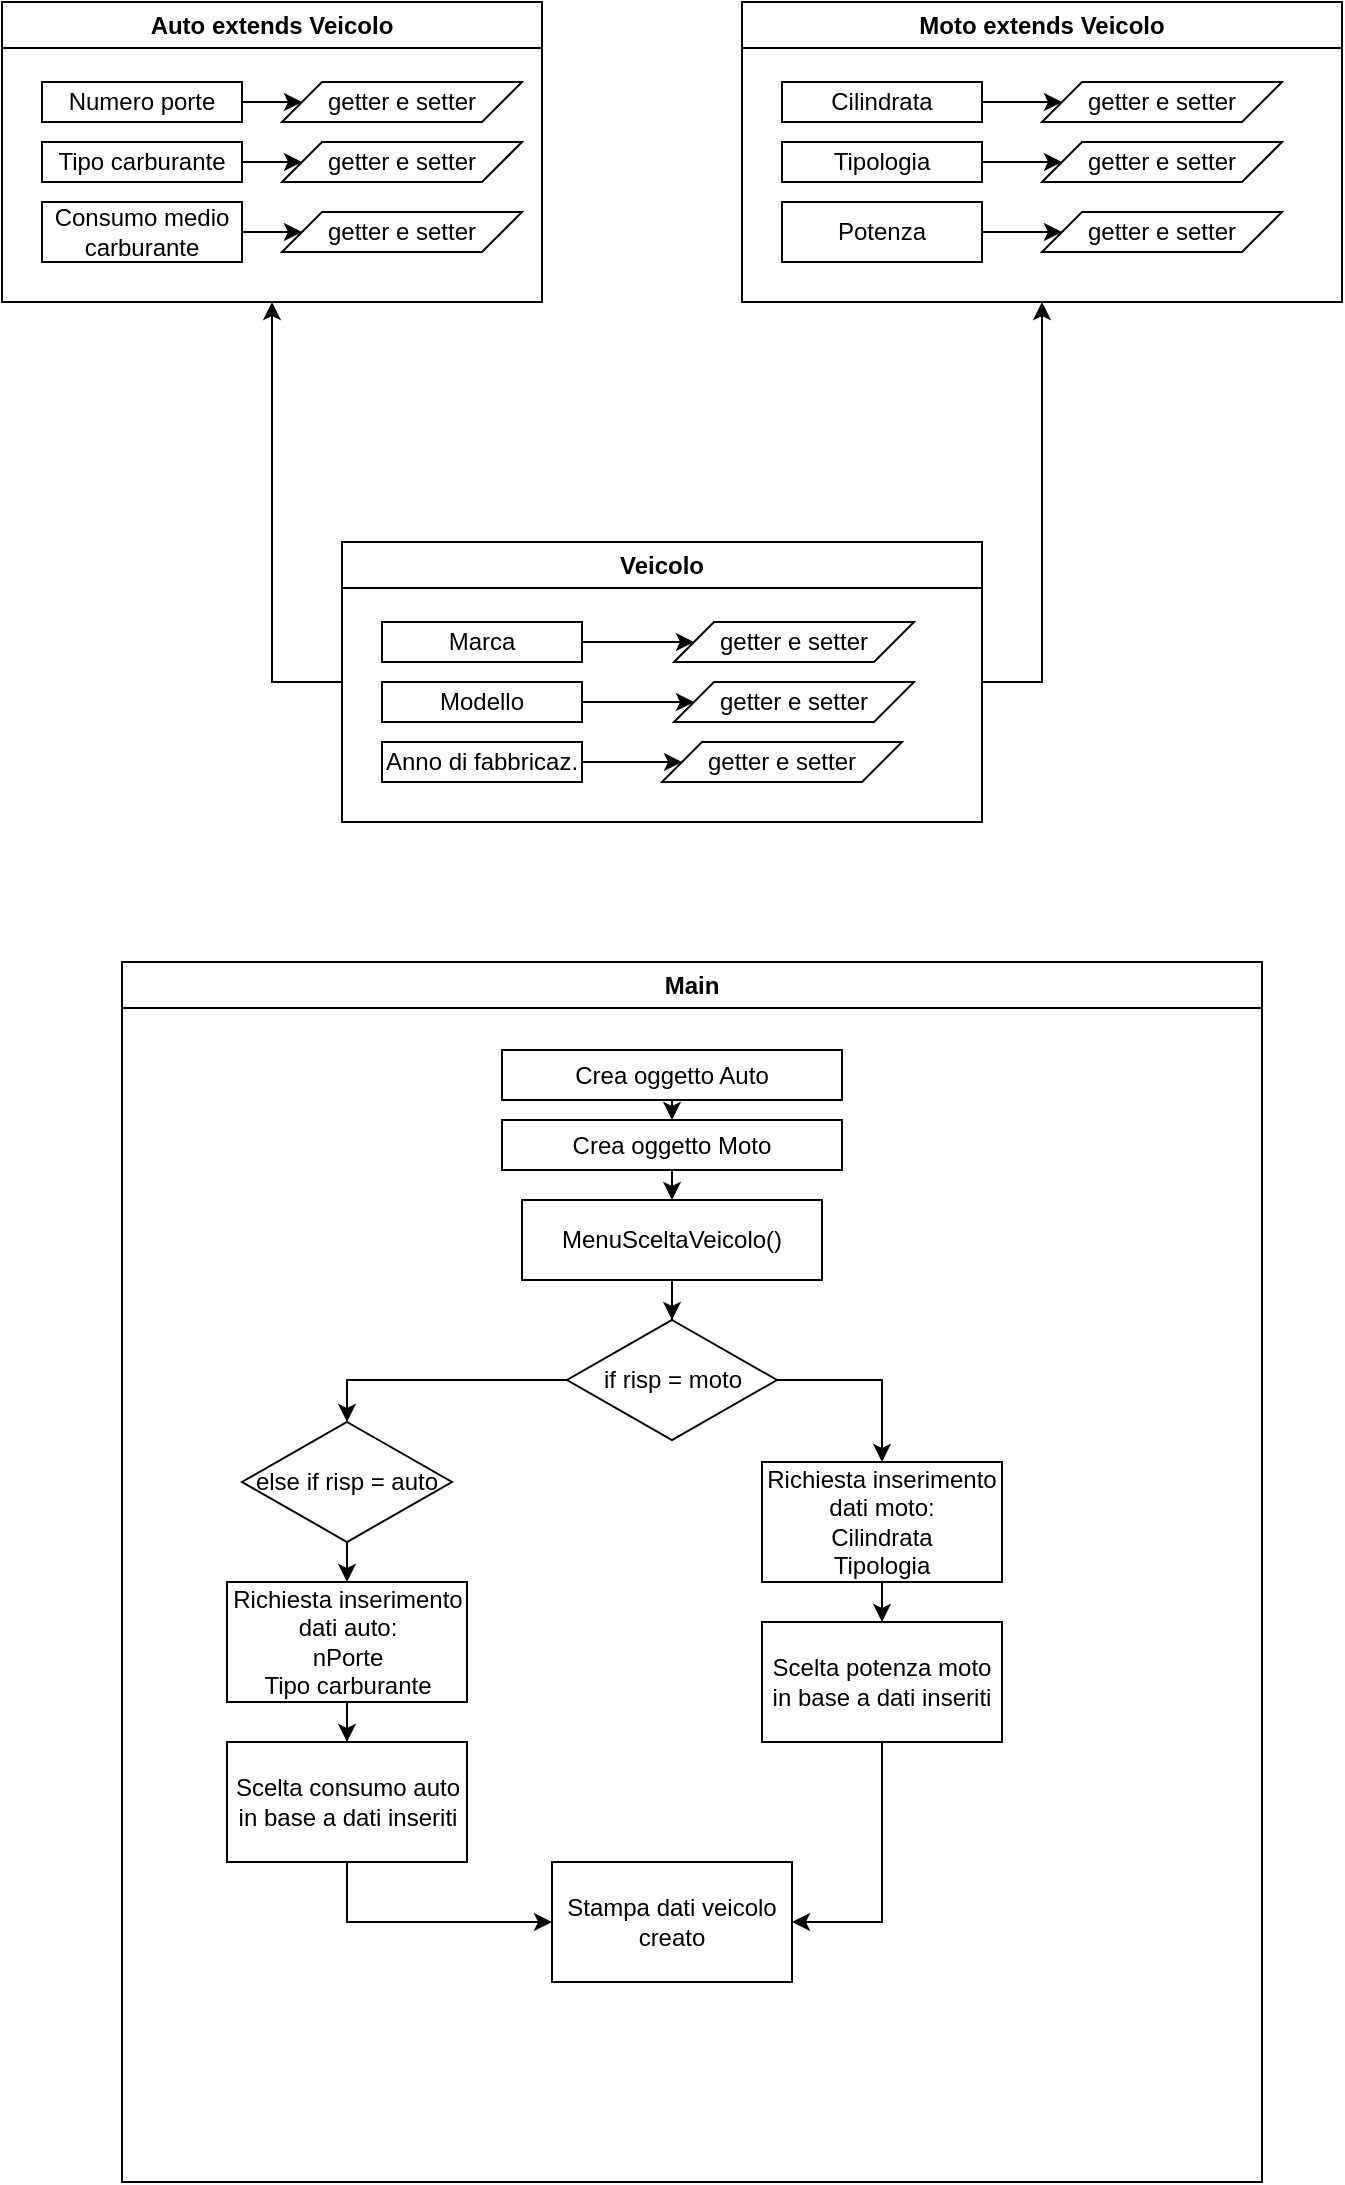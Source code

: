 <mxfile version="21.0.2" type="github">
  <diagram name="Pagina-1" id="-_xDtc-30IJHT-tmNGGi">
    <mxGraphModel dx="1990" dy="1083" grid="1" gridSize="10" guides="1" tooltips="1" connect="1" arrows="1" fold="1" page="1" pageScale="1" pageWidth="827" pageHeight="1169" math="0" shadow="0">
      <root>
        <mxCell id="0" />
        <mxCell id="1" parent="0" />
        <mxCell id="dY_iE4NOw3wJJkVH9V40-45" style="edgeStyle=orthogonalEdgeStyle;rounded=0;orthogonalLoop=1;jettySize=auto;html=1;exitX=0;exitY=0.5;exitDx=0;exitDy=0;entryX=0.5;entryY=1;entryDx=0;entryDy=0;" edge="1" parent="1" source="dY_iE4NOw3wJJkVH9V40-1" target="dY_iE4NOw3wJJkVH9V40-8">
          <mxGeometry relative="1" as="geometry" />
        </mxCell>
        <mxCell id="dY_iE4NOw3wJJkVH9V40-46" style="edgeStyle=orthogonalEdgeStyle;rounded=0;orthogonalLoop=1;jettySize=auto;html=1;exitX=1;exitY=0.5;exitDx=0;exitDy=0;entryX=0.5;entryY=1;entryDx=0;entryDy=0;" edge="1" parent="1" source="dY_iE4NOw3wJJkVH9V40-1" target="dY_iE4NOw3wJJkVH9V40-17">
          <mxGeometry relative="1" as="geometry" />
        </mxCell>
        <mxCell id="dY_iE4NOw3wJJkVH9V40-1" value="Veicolo" style="swimlane;whiteSpace=wrap;html=1;" vertex="1" parent="1">
          <mxGeometry x="220" y="320" width="320" height="140" as="geometry" />
        </mxCell>
        <mxCell id="dY_iE4NOw3wJJkVH9V40-39" style="edgeStyle=orthogonalEdgeStyle;rounded=0;orthogonalLoop=1;jettySize=auto;html=1;exitX=1;exitY=0.5;exitDx=0;exitDy=0;entryX=0;entryY=0.5;entryDx=0;entryDy=0;" edge="1" parent="dY_iE4NOw3wJJkVH9V40-1" source="dY_iE4NOw3wJJkVH9V40-3" target="dY_iE4NOw3wJJkVH9V40-38">
          <mxGeometry relative="1" as="geometry" />
        </mxCell>
        <mxCell id="dY_iE4NOw3wJJkVH9V40-3" value="Marca" style="rounded=0;whiteSpace=wrap;html=1;" vertex="1" parent="dY_iE4NOw3wJJkVH9V40-1">
          <mxGeometry x="20" y="40" width="100" height="20" as="geometry" />
        </mxCell>
        <mxCell id="dY_iE4NOw3wJJkVH9V40-42" style="edgeStyle=orthogonalEdgeStyle;rounded=0;orthogonalLoop=1;jettySize=auto;html=1;exitX=1;exitY=0.5;exitDx=0;exitDy=0;entryX=0;entryY=0.5;entryDx=0;entryDy=0;" edge="1" parent="dY_iE4NOw3wJJkVH9V40-1" source="dY_iE4NOw3wJJkVH9V40-5" target="dY_iE4NOw3wJJkVH9V40-41">
          <mxGeometry relative="1" as="geometry" />
        </mxCell>
        <mxCell id="dY_iE4NOw3wJJkVH9V40-5" value="Modello" style="rounded=0;whiteSpace=wrap;html=1;" vertex="1" parent="dY_iE4NOw3wJJkVH9V40-1">
          <mxGeometry x="20" y="70" width="100" height="20" as="geometry" />
        </mxCell>
        <mxCell id="dY_iE4NOw3wJJkVH9V40-44" style="edgeStyle=orthogonalEdgeStyle;rounded=0;orthogonalLoop=1;jettySize=auto;html=1;exitX=1;exitY=0.5;exitDx=0;exitDy=0;entryX=0;entryY=0.5;entryDx=0;entryDy=0;" edge="1" parent="dY_iE4NOw3wJJkVH9V40-1" source="dY_iE4NOw3wJJkVH9V40-6" target="dY_iE4NOw3wJJkVH9V40-43">
          <mxGeometry relative="1" as="geometry" />
        </mxCell>
        <mxCell id="dY_iE4NOw3wJJkVH9V40-6" value="Anno di fabbricaz." style="rounded=0;whiteSpace=wrap;html=1;" vertex="1" parent="dY_iE4NOw3wJJkVH9V40-1">
          <mxGeometry x="20" y="100" width="100" height="20" as="geometry" />
        </mxCell>
        <mxCell id="dY_iE4NOw3wJJkVH9V40-38" value="getter e setter" style="shape=parallelogram;perimeter=parallelogramPerimeter;whiteSpace=wrap;html=1;fixedSize=1;" vertex="1" parent="dY_iE4NOw3wJJkVH9V40-1">
          <mxGeometry x="166" y="40" width="120" height="20" as="geometry" />
        </mxCell>
        <mxCell id="dY_iE4NOw3wJJkVH9V40-41" value="getter e setter" style="shape=parallelogram;perimeter=parallelogramPerimeter;whiteSpace=wrap;html=1;fixedSize=1;" vertex="1" parent="dY_iE4NOw3wJJkVH9V40-1">
          <mxGeometry x="166" y="70" width="120" height="20" as="geometry" />
        </mxCell>
        <mxCell id="dY_iE4NOw3wJJkVH9V40-43" value="getter e setter" style="shape=parallelogram;perimeter=parallelogramPerimeter;whiteSpace=wrap;html=1;fixedSize=1;" vertex="1" parent="dY_iE4NOw3wJJkVH9V40-1">
          <mxGeometry x="160" y="100" width="120" height="20" as="geometry" />
        </mxCell>
        <mxCell id="dY_iE4NOw3wJJkVH9V40-8" value="Auto extends Veicolo" style="swimlane;whiteSpace=wrap;html=1;" vertex="1" parent="1">
          <mxGeometry x="50" y="50" width="270" height="150" as="geometry" />
        </mxCell>
        <mxCell id="dY_iE4NOw3wJJkVH9V40-25" style="edgeStyle=orthogonalEdgeStyle;rounded=0;orthogonalLoop=1;jettySize=auto;html=1;exitX=1;exitY=0.5;exitDx=0;exitDy=0;entryX=0;entryY=0.5;entryDx=0;entryDy=0;" edge="1" parent="dY_iE4NOw3wJJkVH9V40-8" source="dY_iE4NOw3wJJkVH9V40-14" target="dY_iE4NOw3wJJkVH9V40-24">
          <mxGeometry relative="1" as="geometry" />
        </mxCell>
        <mxCell id="dY_iE4NOw3wJJkVH9V40-14" value="Numero porte" style="rounded=0;whiteSpace=wrap;html=1;" vertex="1" parent="dY_iE4NOw3wJJkVH9V40-8">
          <mxGeometry x="20" y="40" width="100" height="20" as="geometry" />
        </mxCell>
        <mxCell id="dY_iE4NOw3wJJkVH9V40-28" style="edgeStyle=orthogonalEdgeStyle;rounded=0;orthogonalLoop=1;jettySize=auto;html=1;exitX=1;exitY=0.5;exitDx=0;exitDy=0;entryX=0;entryY=0.5;entryDx=0;entryDy=0;" edge="1" parent="dY_iE4NOw3wJJkVH9V40-8" source="dY_iE4NOw3wJJkVH9V40-15" target="dY_iE4NOw3wJJkVH9V40-26">
          <mxGeometry relative="1" as="geometry" />
        </mxCell>
        <mxCell id="dY_iE4NOw3wJJkVH9V40-15" value="Tipo carburante" style="rounded=0;whiteSpace=wrap;html=1;" vertex="1" parent="dY_iE4NOw3wJJkVH9V40-8">
          <mxGeometry x="20" y="70" width="100" height="20" as="geometry" />
        </mxCell>
        <mxCell id="dY_iE4NOw3wJJkVH9V40-31" style="edgeStyle=orthogonalEdgeStyle;rounded=0;orthogonalLoop=1;jettySize=auto;html=1;exitX=1;exitY=0.5;exitDx=0;exitDy=0;entryX=0;entryY=0.5;entryDx=0;entryDy=0;" edge="1" parent="dY_iE4NOw3wJJkVH9V40-8" source="dY_iE4NOw3wJJkVH9V40-16" target="dY_iE4NOw3wJJkVH9V40-27">
          <mxGeometry relative="1" as="geometry" />
        </mxCell>
        <mxCell id="dY_iE4NOw3wJJkVH9V40-16" value="Consumo medio carburante" style="rounded=0;whiteSpace=wrap;html=1;" vertex="1" parent="dY_iE4NOw3wJJkVH9V40-8">
          <mxGeometry x="20" y="100" width="100" height="30" as="geometry" />
        </mxCell>
        <mxCell id="dY_iE4NOw3wJJkVH9V40-24" value="getter e setter" style="shape=parallelogram;perimeter=parallelogramPerimeter;whiteSpace=wrap;html=1;fixedSize=1;" vertex="1" parent="dY_iE4NOw3wJJkVH9V40-8">
          <mxGeometry x="140" y="40" width="120" height="20" as="geometry" />
        </mxCell>
        <mxCell id="dY_iE4NOw3wJJkVH9V40-26" value="getter e setter" style="shape=parallelogram;perimeter=parallelogramPerimeter;whiteSpace=wrap;html=1;fixedSize=1;" vertex="1" parent="dY_iE4NOw3wJJkVH9V40-8">
          <mxGeometry x="140" y="70" width="120" height="20" as="geometry" />
        </mxCell>
        <mxCell id="dY_iE4NOw3wJJkVH9V40-27" value="getter e setter" style="shape=parallelogram;perimeter=parallelogramPerimeter;whiteSpace=wrap;html=1;fixedSize=1;" vertex="1" parent="dY_iE4NOw3wJJkVH9V40-8">
          <mxGeometry x="140" y="105" width="120" height="20" as="geometry" />
        </mxCell>
        <mxCell id="dY_iE4NOw3wJJkVH9V40-17" value="Moto extends Veicolo" style="swimlane;whiteSpace=wrap;html=1;" vertex="1" parent="1">
          <mxGeometry x="420" y="50" width="300" height="150" as="geometry" />
        </mxCell>
        <mxCell id="dY_iE4NOw3wJJkVH9V40-35" style="edgeStyle=orthogonalEdgeStyle;rounded=0;orthogonalLoop=1;jettySize=auto;html=1;exitX=1;exitY=0.5;exitDx=0;exitDy=0;entryX=0;entryY=0.5;entryDx=0;entryDy=0;" edge="1" parent="dY_iE4NOw3wJJkVH9V40-17" source="dY_iE4NOw3wJJkVH9V40-18" target="dY_iE4NOw3wJJkVH9V40-32">
          <mxGeometry relative="1" as="geometry" />
        </mxCell>
        <mxCell id="dY_iE4NOw3wJJkVH9V40-18" value="Cilindrata" style="rounded=0;whiteSpace=wrap;html=1;" vertex="1" parent="dY_iE4NOw3wJJkVH9V40-17">
          <mxGeometry x="20" y="40" width="100" height="20" as="geometry" />
        </mxCell>
        <mxCell id="dY_iE4NOw3wJJkVH9V40-36" style="edgeStyle=orthogonalEdgeStyle;rounded=0;orthogonalLoop=1;jettySize=auto;html=1;exitX=1;exitY=0.5;exitDx=0;exitDy=0;entryX=0;entryY=0.5;entryDx=0;entryDy=0;" edge="1" parent="dY_iE4NOw3wJJkVH9V40-17" source="dY_iE4NOw3wJJkVH9V40-19" target="dY_iE4NOw3wJJkVH9V40-33">
          <mxGeometry relative="1" as="geometry" />
        </mxCell>
        <mxCell id="dY_iE4NOw3wJJkVH9V40-19" value="Tipologia" style="rounded=0;whiteSpace=wrap;html=1;" vertex="1" parent="dY_iE4NOw3wJJkVH9V40-17">
          <mxGeometry x="20" y="70" width="100" height="20" as="geometry" />
        </mxCell>
        <mxCell id="dY_iE4NOw3wJJkVH9V40-37" style="edgeStyle=orthogonalEdgeStyle;rounded=0;orthogonalLoop=1;jettySize=auto;html=1;exitX=1;exitY=0.5;exitDx=0;exitDy=0;entryX=0;entryY=0.5;entryDx=0;entryDy=0;" edge="1" parent="dY_iE4NOw3wJJkVH9V40-17" source="dY_iE4NOw3wJJkVH9V40-20" target="dY_iE4NOw3wJJkVH9V40-34">
          <mxGeometry relative="1" as="geometry" />
        </mxCell>
        <mxCell id="dY_iE4NOw3wJJkVH9V40-20" value="Potenza" style="rounded=0;whiteSpace=wrap;html=1;" vertex="1" parent="dY_iE4NOw3wJJkVH9V40-17">
          <mxGeometry x="20" y="100" width="100" height="30" as="geometry" />
        </mxCell>
        <mxCell id="dY_iE4NOw3wJJkVH9V40-32" value="getter e setter" style="shape=parallelogram;perimeter=parallelogramPerimeter;whiteSpace=wrap;html=1;fixedSize=1;" vertex="1" parent="dY_iE4NOw3wJJkVH9V40-17">
          <mxGeometry x="150" y="40" width="120" height="20" as="geometry" />
        </mxCell>
        <mxCell id="dY_iE4NOw3wJJkVH9V40-33" value="getter e setter" style="shape=parallelogram;perimeter=parallelogramPerimeter;whiteSpace=wrap;html=1;fixedSize=1;" vertex="1" parent="dY_iE4NOw3wJJkVH9V40-17">
          <mxGeometry x="150" y="70" width="120" height="20" as="geometry" />
        </mxCell>
        <mxCell id="dY_iE4NOw3wJJkVH9V40-34" value="getter e setter" style="shape=parallelogram;perimeter=parallelogramPerimeter;whiteSpace=wrap;html=1;fixedSize=1;" vertex="1" parent="dY_iE4NOw3wJJkVH9V40-17">
          <mxGeometry x="150" y="105" width="120" height="20" as="geometry" />
        </mxCell>
        <mxCell id="dY_iE4NOw3wJJkVH9V40-47" value="Main" style="swimlane;whiteSpace=wrap;html=1;" vertex="1" parent="1">
          <mxGeometry x="110" y="530" width="570" height="610" as="geometry" />
        </mxCell>
        <mxCell id="dY_iE4NOw3wJJkVH9V40-50" style="edgeStyle=orthogonalEdgeStyle;rounded=0;orthogonalLoop=1;jettySize=auto;html=1;exitX=0.5;exitY=1;exitDx=0;exitDy=0;entryX=0.5;entryY=0;entryDx=0;entryDy=0;" edge="1" parent="dY_iE4NOw3wJJkVH9V40-47" source="dY_iE4NOw3wJJkVH9V40-48" target="dY_iE4NOw3wJJkVH9V40-49">
          <mxGeometry relative="1" as="geometry" />
        </mxCell>
        <mxCell id="dY_iE4NOw3wJJkVH9V40-48" value="Crea oggetto Auto" style="rounded=0;whiteSpace=wrap;html=1;" vertex="1" parent="dY_iE4NOw3wJJkVH9V40-47">
          <mxGeometry x="190" y="44" width="170" height="25" as="geometry" />
        </mxCell>
        <mxCell id="dY_iE4NOw3wJJkVH9V40-54" style="edgeStyle=orthogonalEdgeStyle;rounded=0;orthogonalLoop=1;jettySize=auto;html=1;exitX=0.5;exitY=1;exitDx=0;exitDy=0;entryX=0.5;entryY=0;entryDx=0;entryDy=0;" edge="1" parent="dY_iE4NOw3wJJkVH9V40-47" source="dY_iE4NOw3wJJkVH9V40-49" target="dY_iE4NOw3wJJkVH9V40-53">
          <mxGeometry relative="1" as="geometry" />
        </mxCell>
        <mxCell id="dY_iE4NOw3wJJkVH9V40-49" value="Crea oggetto Moto" style="rounded=0;whiteSpace=wrap;html=1;" vertex="1" parent="dY_iE4NOw3wJJkVH9V40-47">
          <mxGeometry x="190" y="79" width="170" height="25" as="geometry" />
        </mxCell>
        <mxCell id="dY_iE4NOw3wJJkVH9V40-57" value="" style="edgeStyle=orthogonalEdgeStyle;rounded=0;orthogonalLoop=1;jettySize=auto;html=1;" edge="1" parent="dY_iE4NOw3wJJkVH9V40-47" source="dY_iE4NOw3wJJkVH9V40-53" target="dY_iE4NOw3wJJkVH9V40-56">
          <mxGeometry relative="1" as="geometry" />
        </mxCell>
        <mxCell id="dY_iE4NOw3wJJkVH9V40-53" value="MenuSceltaVeicolo()" style="rounded=0;whiteSpace=wrap;html=1;" vertex="1" parent="dY_iE4NOw3wJJkVH9V40-47">
          <mxGeometry x="200" y="119" width="150" height="40" as="geometry" />
        </mxCell>
        <mxCell id="dY_iE4NOw3wJJkVH9V40-64" style="edgeStyle=orthogonalEdgeStyle;rounded=0;orthogonalLoop=1;jettySize=auto;html=1;exitX=1;exitY=0.5;exitDx=0;exitDy=0;entryX=0.5;entryY=0;entryDx=0;entryDy=0;" edge="1" parent="dY_iE4NOw3wJJkVH9V40-47" source="dY_iE4NOw3wJJkVH9V40-56" target="dY_iE4NOw3wJJkVH9V40-63">
          <mxGeometry relative="1" as="geometry" />
        </mxCell>
        <mxCell id="dY_iE4NOw3wJJkVH9V40-70" value="" style="edgeStyle=orthogonalEdgeStyle;rounded=0;orthogonalLoop=1;jettySize=auto;html=1;entryX=0.5;entryY=0;entryDx=0;entryDy=0;" edge="1" parent="dY_iE4NOw3wJJkVH9V40-47" source="dY_iE4NOw3wJJkVH9V40-56" target="dY_iE4NOw3wJJkVH9V40-69">
          <mxGeometry relative="1" as="geometry" />
        </mxCell>
        <mxCell id="dY_iE4NOw3wJJkVH9V40-56" value="if risp = moto" style="rhombus;whiteSpace=wrap;html=1;rounded=0;" vertex="1" parent="dY_iE4NOw3wJJkVH9V40-47">
          <mxGeometry x="222.5" y="179" width="105" height="60" as="geometry" />
        </mxCell>
        <mxCell id="dY_iE4NOw3wJJkVH9V40-67" value="" style="edgeStyle=orthogonalEdgeStyle;rounded=0;orthogonalLoop=1;jettySize=auto;html=1;" edge="1" parent="dY_iE4NOw3wJJkVH9V40-47" source="dY_iE4NOw3wJJkVH9V40-63" target="dY_iE4NOw3wJJkVH9V40-66">
          <mxGeometry relative="1" as="geometry" />
        </mxCell>
        <mxCell id="dY_iE4NOw3wJJkVH9V40-63" value="Richiesta inserimento dati moto:&lt;br&gt;Cilindrata&lt;br&gt;Tipologia" style="rounded=0;whiteSpace=wrap;html=1;" vertex="1" parent="dY_iE4NOw3wJJkVH9V40-47">
          <mxGeometry x="320" y="250" width="120" height="60" as="geometry" />
        </mxCell>
        <mxCell id="dY_iE4NOw3wJJkVH9V40-80" style="edgeStyle=orthogonalEdgeStyle;rounded=0;orthogonalLoop=1;jettySize=auto;html=1;exitX=0.5;exitY=1;exitDx=0;exitDy=0;entryX=1;entryY=0.5;entryDx=0;entryDy=0;" edge="1" parent="dY_iE4NOw3wJJkVH9V40-47" source="dY_iE4NOw3wJJkVH9V40-66" target="dY_iE4NOw3wJJkVH9V40-78">
          <mxGeometry relative="1" as="geometry" />
        </mxCell>
        <mxCell id="dY_iE4NOw3wJJkVH9V40-66" value="Scelta potenza moto in base a dati inseriti" style="whiteSpace=wrap;html=1;rounded=0;" vertex="1" parent="dY_iE4NOw3wJJkVH9V40-47">
          <mxGeometry x="320" y="330" width="120" height="60" as="geometry" />
        </mxCell>
        <mxCell id="dY_iE4NOw3wJJkVH9V40-74" style="edgeStyle=orthogonalEdgeStyle;rounded=0;orthogonalLoop=1;jettySize=auto;html=1;exitX=0.5;exitY=1;exitDx=0;exitDy=0;entryX=0.5;entryY=0;entryDx=0;entryDy=0;" edge="1" parent="dY_iE4NOw3wJJkVH9V40-47" source="dY_iE4NOw3wJJkVH9V40-69" target="dY_iE4NOw3wJJkVH9V40-73">
          <mxGeometry relative="1" as="geometry" />
        </mxCell>
        <mxCell id="dY_iE4NOw3wJJkVH9V40-69" value="else if risp = auto" style="rhombus;whiteSpace=wrap;html=1;rounded=0;" vertex="1" parent="dY_iE4NOw3wJJkVH9V40-47">
          <mxGeometry x="60" y="230" width="105" height="60" as="geometry" />
        </mxCell>
        <mxCell id="dY_iE4NOw3wJJkVH9V40-76" value="" style="edgeStyle=orthogonalEdgeStyle;rounded=0;orthogonalLoop=1;jettySize=auto;html=1;" edge="1" parent="dY_iE4NOw3wJJkVH9V40-47" source="dY_iE4NOw3wJJkVH9V40-73" target="dY_iE4NOw3wJJkVH9V40-75">
          <mxGeometry relative="1" as="geometry" />
        </mxCell>
        <mxCell id="dY_iE4NOw3wJJkVH9V40-73" value="Richiesta inserimento dati auto:&lt;br&gt;nPorte&lt;br&gt;Tipo carburante" style="rounded=0;whiteSpace=wrap;html=1;" vertex="1" parent="dY_iE4NOw3wJJkVH9V40-47">
          <mxGeometry x="52.5" y="310" width="120" height="60" as="geometry" />
        </mxCell>
        <mxCell id="dY_iE4NOw3wJJkVH9V40-79" style="edgeStyle=orthogonalEdgeStyle;rounded=0;orthogonalLoop=1;jettySize=auto;html=1;exitX=0.5;exitY=1;exitDx=0;exitDy=0;entryX=0;entryY=0.5;entryDx=0;entryDy=0;" edge="1" parent="dY_iE4NOw3wJJkVH9V40-47" source="dY_iE4NOw3wJJkVH9V40-75" target="dY_iE4NOw3wJJkVH9V40-78">
          <mxGeometry relative="1" as="geometry" />
        </mxCell>
        <mxCell id="dY_iE4NOw3wJJkVH9V40-75" value="Scelta consumo auto in base a dati inseriti" style="whiteSpace=wrap;html=1;rounded=0;" vertex="1" parent="dY_iE4NOw3wJJkVH9V40-47">
          <mxGeometry x="52.5" y="390" width="120" height="60" as="geometry" />
        </mxCell>
        <mxCell id="dY_iE4NOw3wJJkVH9V40-78" value="Stampa dati veicolo creato" style="rounded=0;whiteSpace=wrap;html=1;" vertex="1" parent="dY_iE4NOw3wJJkVH9V40-47">
          <mxGeometry x="215" y="450" width="120" height="60" as="geometry" />
        </mxCell>
      </root>
    </mxGraphModel>
  </diagram>
</mxfile>
